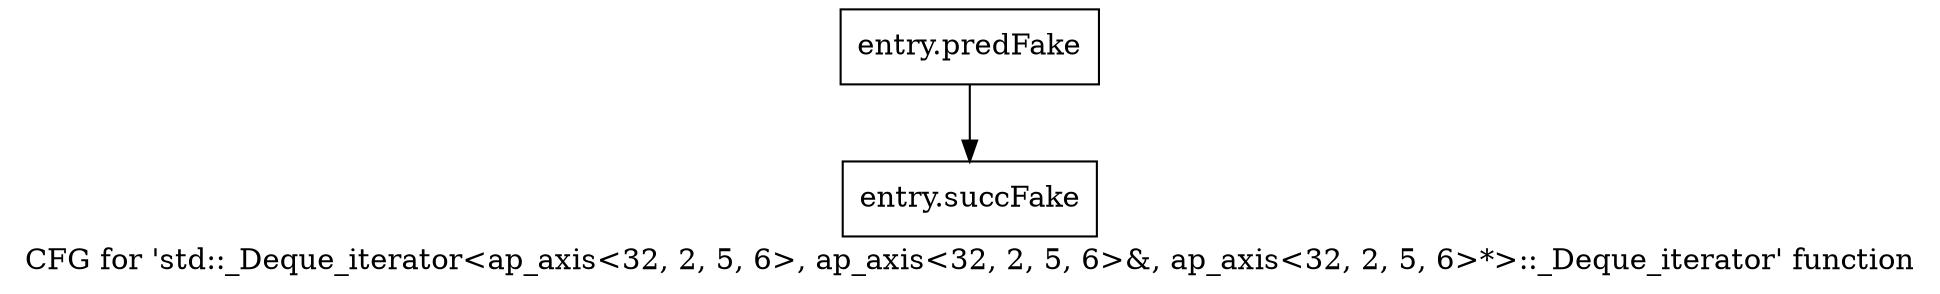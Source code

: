digraph "CFG for 'std::_Deque_iterator\<ap_axis\<32, 2, 5, 6\>, ap_axis\<32, 2, 5, 6\>&, ap_axis\<32, 2, 5, 6\>*\>::_Deque_iterator' function" {
	label="CFG for 'std::_Deque_iterator\<ap_axis\<32, 2, 5, 6\>, ap_axis\<32, 2, 5, 6\>&, ap_axis\<32, 2, 5, 6\>*\>::_Deque_iterator' function";

	Node0x493c370 [shape=record,filename="",linenumber="",label="{entry.predFake}"];
	Node0x493c370 -> Node0x48ff400[ callList="" memoryops="" filename="/proj/xbuilds/2019.2_0801_1/installs/lin64/Vivado/HEAD/tps/lnx64/gcc-6.2.0/lib/gcc/x86_64-pc-linux-gnu/6.2.0/../../../../include/c++/6.2.0/bits/stl_deque.h"];
	Node0x48ff400 [shape=record,filename="/proj/xbuilds/2019.2_0801_1/installs/lin64/Vivado/HEAD/tps/lnx64/gcc-6.2.0/lib/gcc/x86_64-pc-linux-gnu/6.2.0/../../../../include/c++/6.2.0/bits/stl_deque.h",linenumber="147",label="{entry.succFake}"];
}
